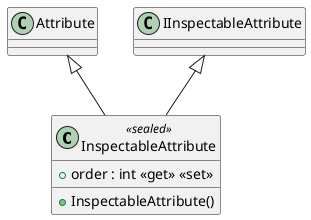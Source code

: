 @startuml
class InspectableAttribute <<sealed>> {
    + InspectableAttribute()
    + order : int <<get>> <<set>>
}
Attribute <|-- InspectableAttribute
IInspectableAttribute <|-- InspectableAttribute
@enduml
